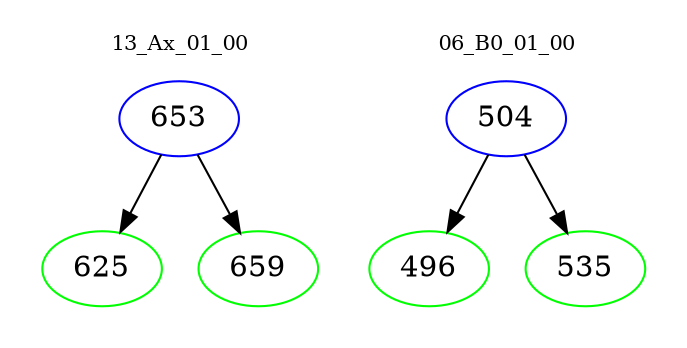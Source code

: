 digraph{
subgraph cluster_0 {
color = white
label = "13_Ax_01_00";
fontsize=10;
T0_653 [label="653", color="blue"]
T0_653 -> T0_625 [color="black"]
T0_625 [label="625", color="green"]
T0_653 -> T0_659 [color="black"]
T0_659 [label="659", color="green"]
}
subgraph cluster_1 {
color = white
label = "06_B0_01_00";
fontsize=10;
T1_504 [label="504", color="blue"]
T1_504 -> T1_496 [color="black"]
T1_496 [label="496", color="green"]
T1_504 -> T1_535 [color="black"]
T1_535 [label="535", color="green"]
}
}
